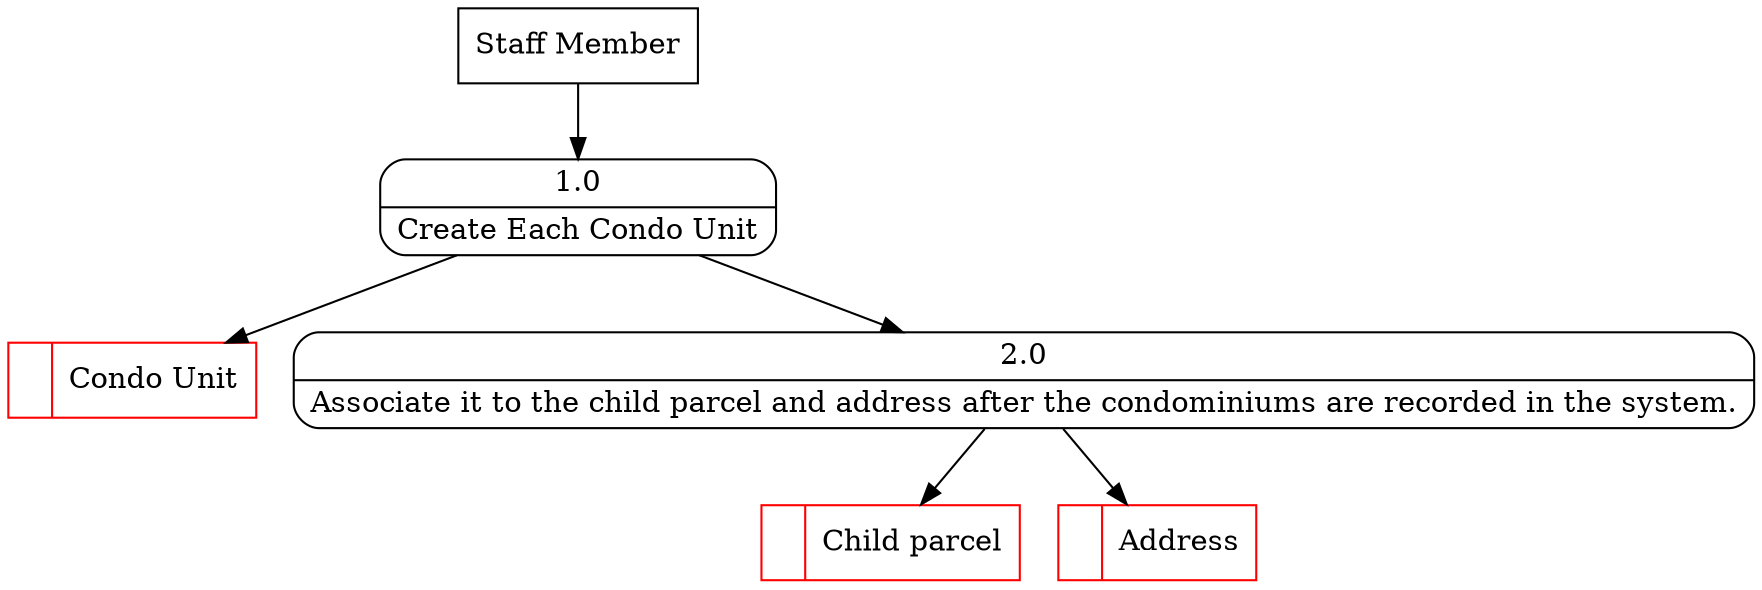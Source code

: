 digraph dfd2{ 
node[shape=record]
200 [label="<f0>  |<f1> Condo Unit " color=red];
201 [label="Staff Member" shape=box];
202 [label="{<f0> 1.0|<f1> Create Each Condo Unit }" shape=Mrecord];
2 [label="{<f0> 2.0|<f1> Associate it to the child parcel and address after the condominiums are recorded in the system. }" shape=Mrecord];
202 -> 2
1001 [label="<f0>  |<f1> Child parcel " color=red];
2 -> 1001
1003 [label="<f0>  |<f1> Address " color=red];
2 -> 1003
201 -> 202
202 -> 200
}